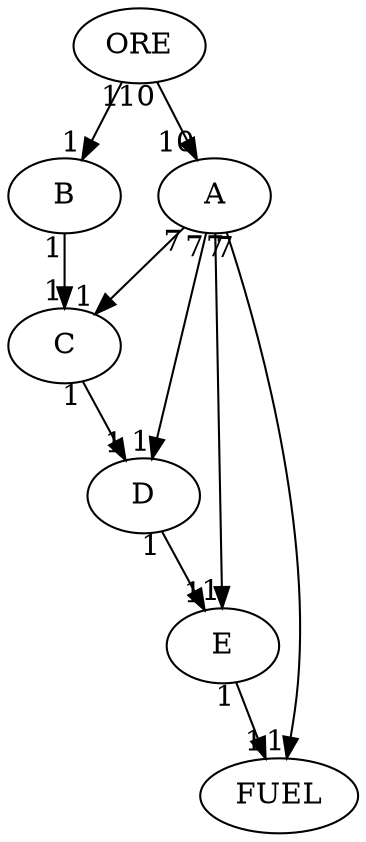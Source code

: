 digraph factory {
  ORE -> A [taillabel="10" headlabel="10"]
  ORE -> B [taillabel="1" headlabel="1"]
  A -> C [taillabel="7" headlabel="1"]
  B -> C [taillabel="1" headlabel="1"]
  A -> D [taillabel="7" headlabel="1"]
  C -> D [taillabel="1" headlabel="1"]
  A -> E [taillabel="7" headlabel="1"]
  D -> E [taillabel="1" headlabel="1"]
  A -> FUEL [taillabel="7" headlabel="1"]
  E -> FUEL [taillabel="1" headlabel="1"]
}

